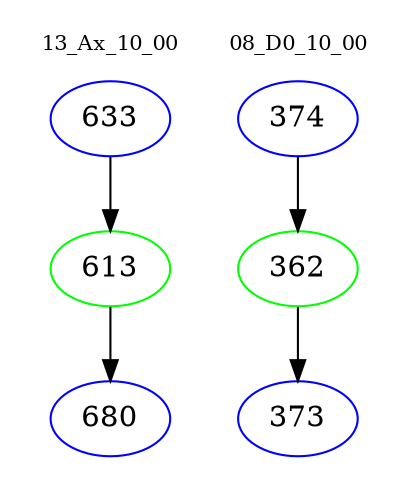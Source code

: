digraph{
subgraph cluster_0 {
color = white
label = "13_Ax_10_00";
fontsize=10;
T0_633 [label="633", color="blue"]
T0_633 -> T0_613 [color="black"]
T0_613 [label="613", color="green"]
T0_613 -> T0_680 [color="black"]
T0_680 [label="680", color="blue"]
}
subgraph cluster_1 {
color = white
label = "08_D0_10_00";
fontsize=10;
T1_374 [label="374", color="blue"]
T1_374 -> T1_362 [color="black"]
T1_362 [label="362", color="green"]
T1_362 -> T1_373 [color="black"]
T1_373 [label="373", color="blue"]
}
}
